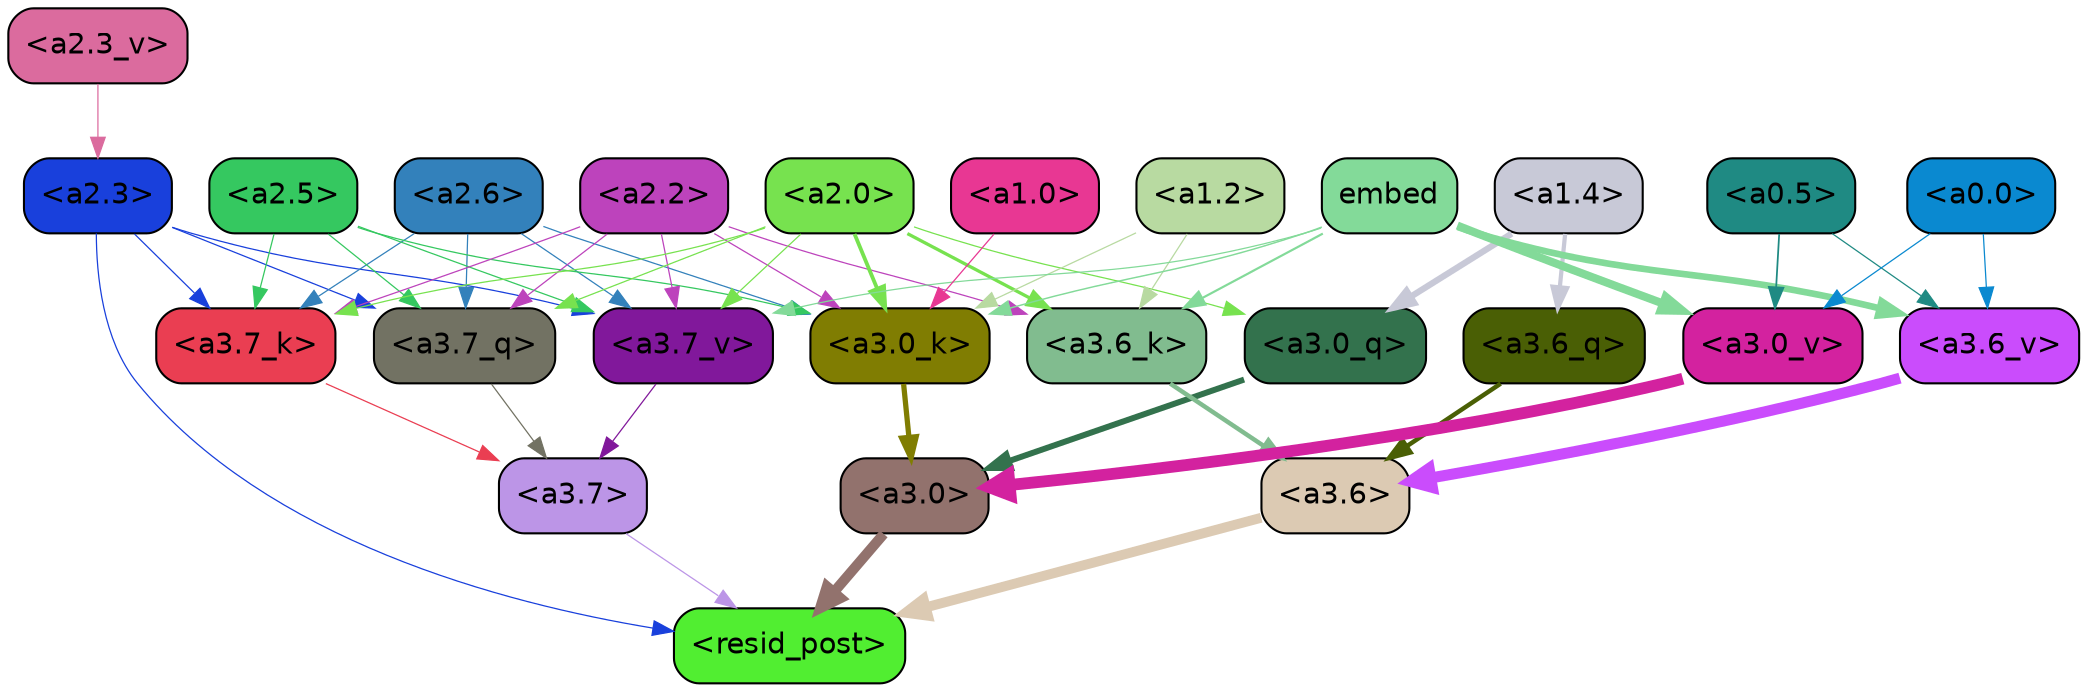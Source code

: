 strict digraph "" {
	graph [bgcolor=transparent,
		layout=dot,
		overlap=false,
		splines=true
	];
	"<a3.7>"	[color=black,
		fillcolor="#bc95e7",
		fontname=Helvetica,
		shape=box,
		style="filled, rounded"];
	"<resid_post>"	[color=black,
		fillcolor="#51ee31",
		fontname=Helvetica,
		shape=box,
		style="filled, rounded"];
	"<a3.7>" -> "<resid_post>"	[color="#bc95e7",
		penwidth=0.6];
	"<a3.6>"	[color=black,
		fillcolor="#dccab3",
		fontname=Helvetica,
		shape=box,
		style="filled, rounded"];
	"<a3.6>" -> "<resid_post>"	[color="#dccab3",
		penwidth=4.751592040061951];
	"<a3.0>"	[color=black,
		fillcolor="#92726d",
		fontname=Helvetica,
		shape=box,
		style="filled, rounded"];
	"<a3.0>" -> "<resid_post>"	[color="#92726d",
		penwidth=4.904066681861877];
	"<a2.3>"	[color=black,
		fillcolor="#1940dc",
		fontname=Helvetica,
		shape=box,
		style="filled, rounded"];
	"<a2.3>" -> "<resid_post>"	[color="#1940dc",
		penwidth=0.6];
	"<a3.7_q>"	[color=black,
		fillcolor="#727263",
		fontname=Helvetica,
		shape=box,
		style="filled, rounded"];
	"<a2.3>" -> "<a3.7_q>"	[color="#1940dc",
		penwidth=0.6];
	"<a3.7_k>"	[color=black,
		fillcolor="#ea3e52",
		fontname=Helvetica,
		shape=box,
		style="filled, rounded"];
	"<a2.3>" -> "<a3.7_k>"	[color="#1940dc",
		penwidth=0.6];
	"<a3.7_v>"	[color=black,
		fillcolor="#81189b",
		fontname=Helvetica,
		shape=box,
		style="filled, rounded"];
	"<a2.3>" -> "<a3.7_v>"	[color="#1940dc",
		penwidth=0.6];
	"<a3.7_q>" -> "<a3.7>"	[color="#727263",
		penwidth=0.6];
	"<a3.6_q>"	[color=black,
		fillcolor="#4a5f05",
		fontname=Helvetica,
		shape=box,
		style="filled, rounded"];
	"<a3.6_q>" -> "<a3.6>"	[color="#4a5f05",
		penwidth=2.160832464694977];
	"<a3.0_q>"	[color=black,
		fillcolor="#33724d",
		fontname=Helvetica,
		shape=box,
		style="filled, rounded"];
	"<a3.0_q>" -> "<a3.0>"	[color="#33724d",
		penwidth=2.870753765106201];
	"<a3.7_k>" -> "<a3.7>"	[color="#ea3e52",
		penwidth=0.6];
	"<a3.6_k>"	[color=black,
		fillcolor="#81bc8f",
		fontname=Helvetica,
		shape=box,
		style="filled, rounded"];
	"<a3.6_k>" -> "<a3.6>"	[color="#81bc8f",
		penwidth=2.13908451795578];
	"<a3.0_k>"	[color=black,
		fillcolor="#807d02",
		fontname=Helvetica,
		shape=box,
		style="filled, rounded"];
	"<a3.0_k>" -> "<a3.0>"	[color="#807d02",
		penwidth=2.520303964614868];
	"<a3.7_v>" -> "<a3.7>"	[color="#81189b",
		penwidth=0.6];
	"<a3.6_v>"	[color=black,
		fillcolor="#ca4cfc",
		fontname=Helvetica,
		shape=box,
		style="filled, rounded"];
	"<a3.6_v>" -> "<a3.6>"	[color="#ca4cfc",
		penwidth=5.297133803367615];
	"<a3.0_v>"	[color=black,
		fillcolor="#d3229f",
		fontname=Helvetica,
		shape=box,
		style="filled, rounded"];
	"<a3.0_v>" -> "<a3.0>"	[color="#d3229f",
		penwidth=5.680712580680847];
	"<a2.6>"	[color=black,
		fillcolor="#3381bb",
		fontname=Helvetica,
		shape=box,
		style="filled, rounded"];
	"<a2.6>" -> "<a3.7_q>"	[color="#3381bb",
		penwidth=0.6];
	"<a2.6>" -> "<a3.7_k>"	[color="#3381bb",
		penwidth=0.6];
	"<a2.6>" -> "<a3.0_k>"	[color="#3381bb",
		penwidth=0.6];
	"<a2.6>" -> "<a3.7_v>"	[color="#3381bb",
		penwidth=0.6];
	"<a2.5>"	[color=black,
		fillcolor="#35c860",
		fontname=Helvetica,
		shape=box,
		style="filled, rounded"];
	"<a2.5>" -> "<a3.7_q>"	[color="#35c860",
		penwidth=0.6];
	"<a2.5>" -> "<a3.7_k>"	[color="#35c860",
		penwidth=0.6];
	"<a2.5>" -> "<a3.0_k>"	[color="#35c860",
		penwidth=0.6];
	"<a2.5>" -> "<a3.7_v>"	[color="#35c860",
		penwidth=0.6];
	"<a2.2>"	[color=black,
		fillcolor="#bd43bc",
		fontname=Helvetica,
		shape=box,
		style="filled, rounded"];
	"<a2.2>" -> "<a3.7_q>"	[color="#bd43bc",
		penwidth=0.6];
	"<a2.2>" -> "<a3.7_k>"	[color="#bd43bc",
		penwidth=0.6];
	"<a2.2>" -> "<a3.6_k>"	[color="#bd43bc",
		penwidth=0.6];
	"<a2.2>" -> "<a3.0_k>"	[color="#bd43bc",
		penwidth=0.6];
	"<a2.2>" -> "<a3.7_v>"	[color="#bd43bc",
		penwidth=0.6];
	"<a2.0>"	[color=black,
		fillcolor="#77e24f",
		fontname=Helvetica,
		shape=box,
		style="filled, rounded"];
	"<a2.0>" -> "<a3.7_q>"	[color="#77e24f",
		penwidth=0.6];
	"<a2.0>" -> "<a3.0_q>"	[color="#77e24f",
		penwidth=0.6];
	"<a2.0>" -> "<a3.7_k>"	[color="#77e24f",
		penwidth=0.6];
	"<a2.0>" -> "<a3.6_k>"	[color="#77e24f",
		penwidth=1.5897698998451233];
	"<a2.0>" -> "<a3.0_k>"	[color="#77e24f",
		penwidth=1.8405593037605286];
	"<a2.0>" -> "<a3.7_v>"	[color="#77e24f",
		penwidth=0.6];
	"<a1.4>"	[color=black,
		fillcolor="#c8c9d7",
		fontname=Helvetica,
		shape=box,
		style="filled, rounded"];
	"<a1.4>" -> "<a3.6_q>"	[color="#c8c9d7",
		penwidth=2.0260728895664215];
	"<a1.4>" -> "<a3.0_q>"	[color="#c8c9d7",
		penwidth=3.0185627341270447];
	"<a1.2>"	[color=black,
		fillcolor="#b8daa1",
		fontname=Helvetica,
		shape=box,
		style="filled, rounded"];
	"<a1.2>" -> "<a3.6_k>"	[color="#b8daa1",
		penwidth=0.6];
	"<a1.2>" -> "<a3.0_k>"	[color="#b8daa1",
		penwidth=0.6];
	embed	[color=black,
		fillcolor="#83da99",
		fontname=Helvetica,
		shape=box,
		style="filled, rounded"];
	embed -> "<a3.6_k>"	[color="#83da99",
		penwidth=1.046662151813507];
	embed -> "<a3.0_k>"	[color="#83da99",
		penwidth=0.6995279788970947];
	embed -> "<a3.7_v>"	[color="#83da99",
		penwidth=0.6];
	embed -> "<a3.6_v>"	[color="#83da99",
		penwidth=3.1840110421180725];
	embed -> "<a3.0_v>"	[color="#83da99",
		penwidth=3.9005755856633186];
	"<a1.0>"	[color=black,
		fillcolor="#e83793",
		fontname=Helvetica,
		shape=box,
		style="filled, rounded"];
	"<a1.0>" -> "<a3.0_k>"	[color="#e83793",
		penwidth=0.6];
	"<a0.5>"	[color=black,
		fillcolor="#1f8a83",
		fontname=Helvetica,
		shape=box,
		style="filled, rounded"];
	"<a0.5>" -> "<a3.6_v>"	[color="#1f8a83",
		penwidth=0.6];
	"<a0.5>" -> "<a3.0_v>"	[color="#1f8a83",
		penwidth=0.8493617177009583];
	"<a0.0>"	[color=black,
		fillcolor="#0a89d0",
		fontname=Helvetica,
		shape=box,
		style="filled, rounded"];
	"<a0.0>" -> "<a3.6_v>"	[color="#0a89d0",
		penwidth=0.6];
	"<a0.0>" -> "<a3.0_v>"	[color="#0a89d0",
		penwidth=0.6];
	"<a2.3_v>"	[color=black,
		fillcolor="#db6b9e",
		fontname=Helvetica,
		shape=box,
		style="filled, rounded"];
	"<a2.3_v>" -> "<a2.3>"	[color="#db6b9e",
		penwidth=0.6];
}
